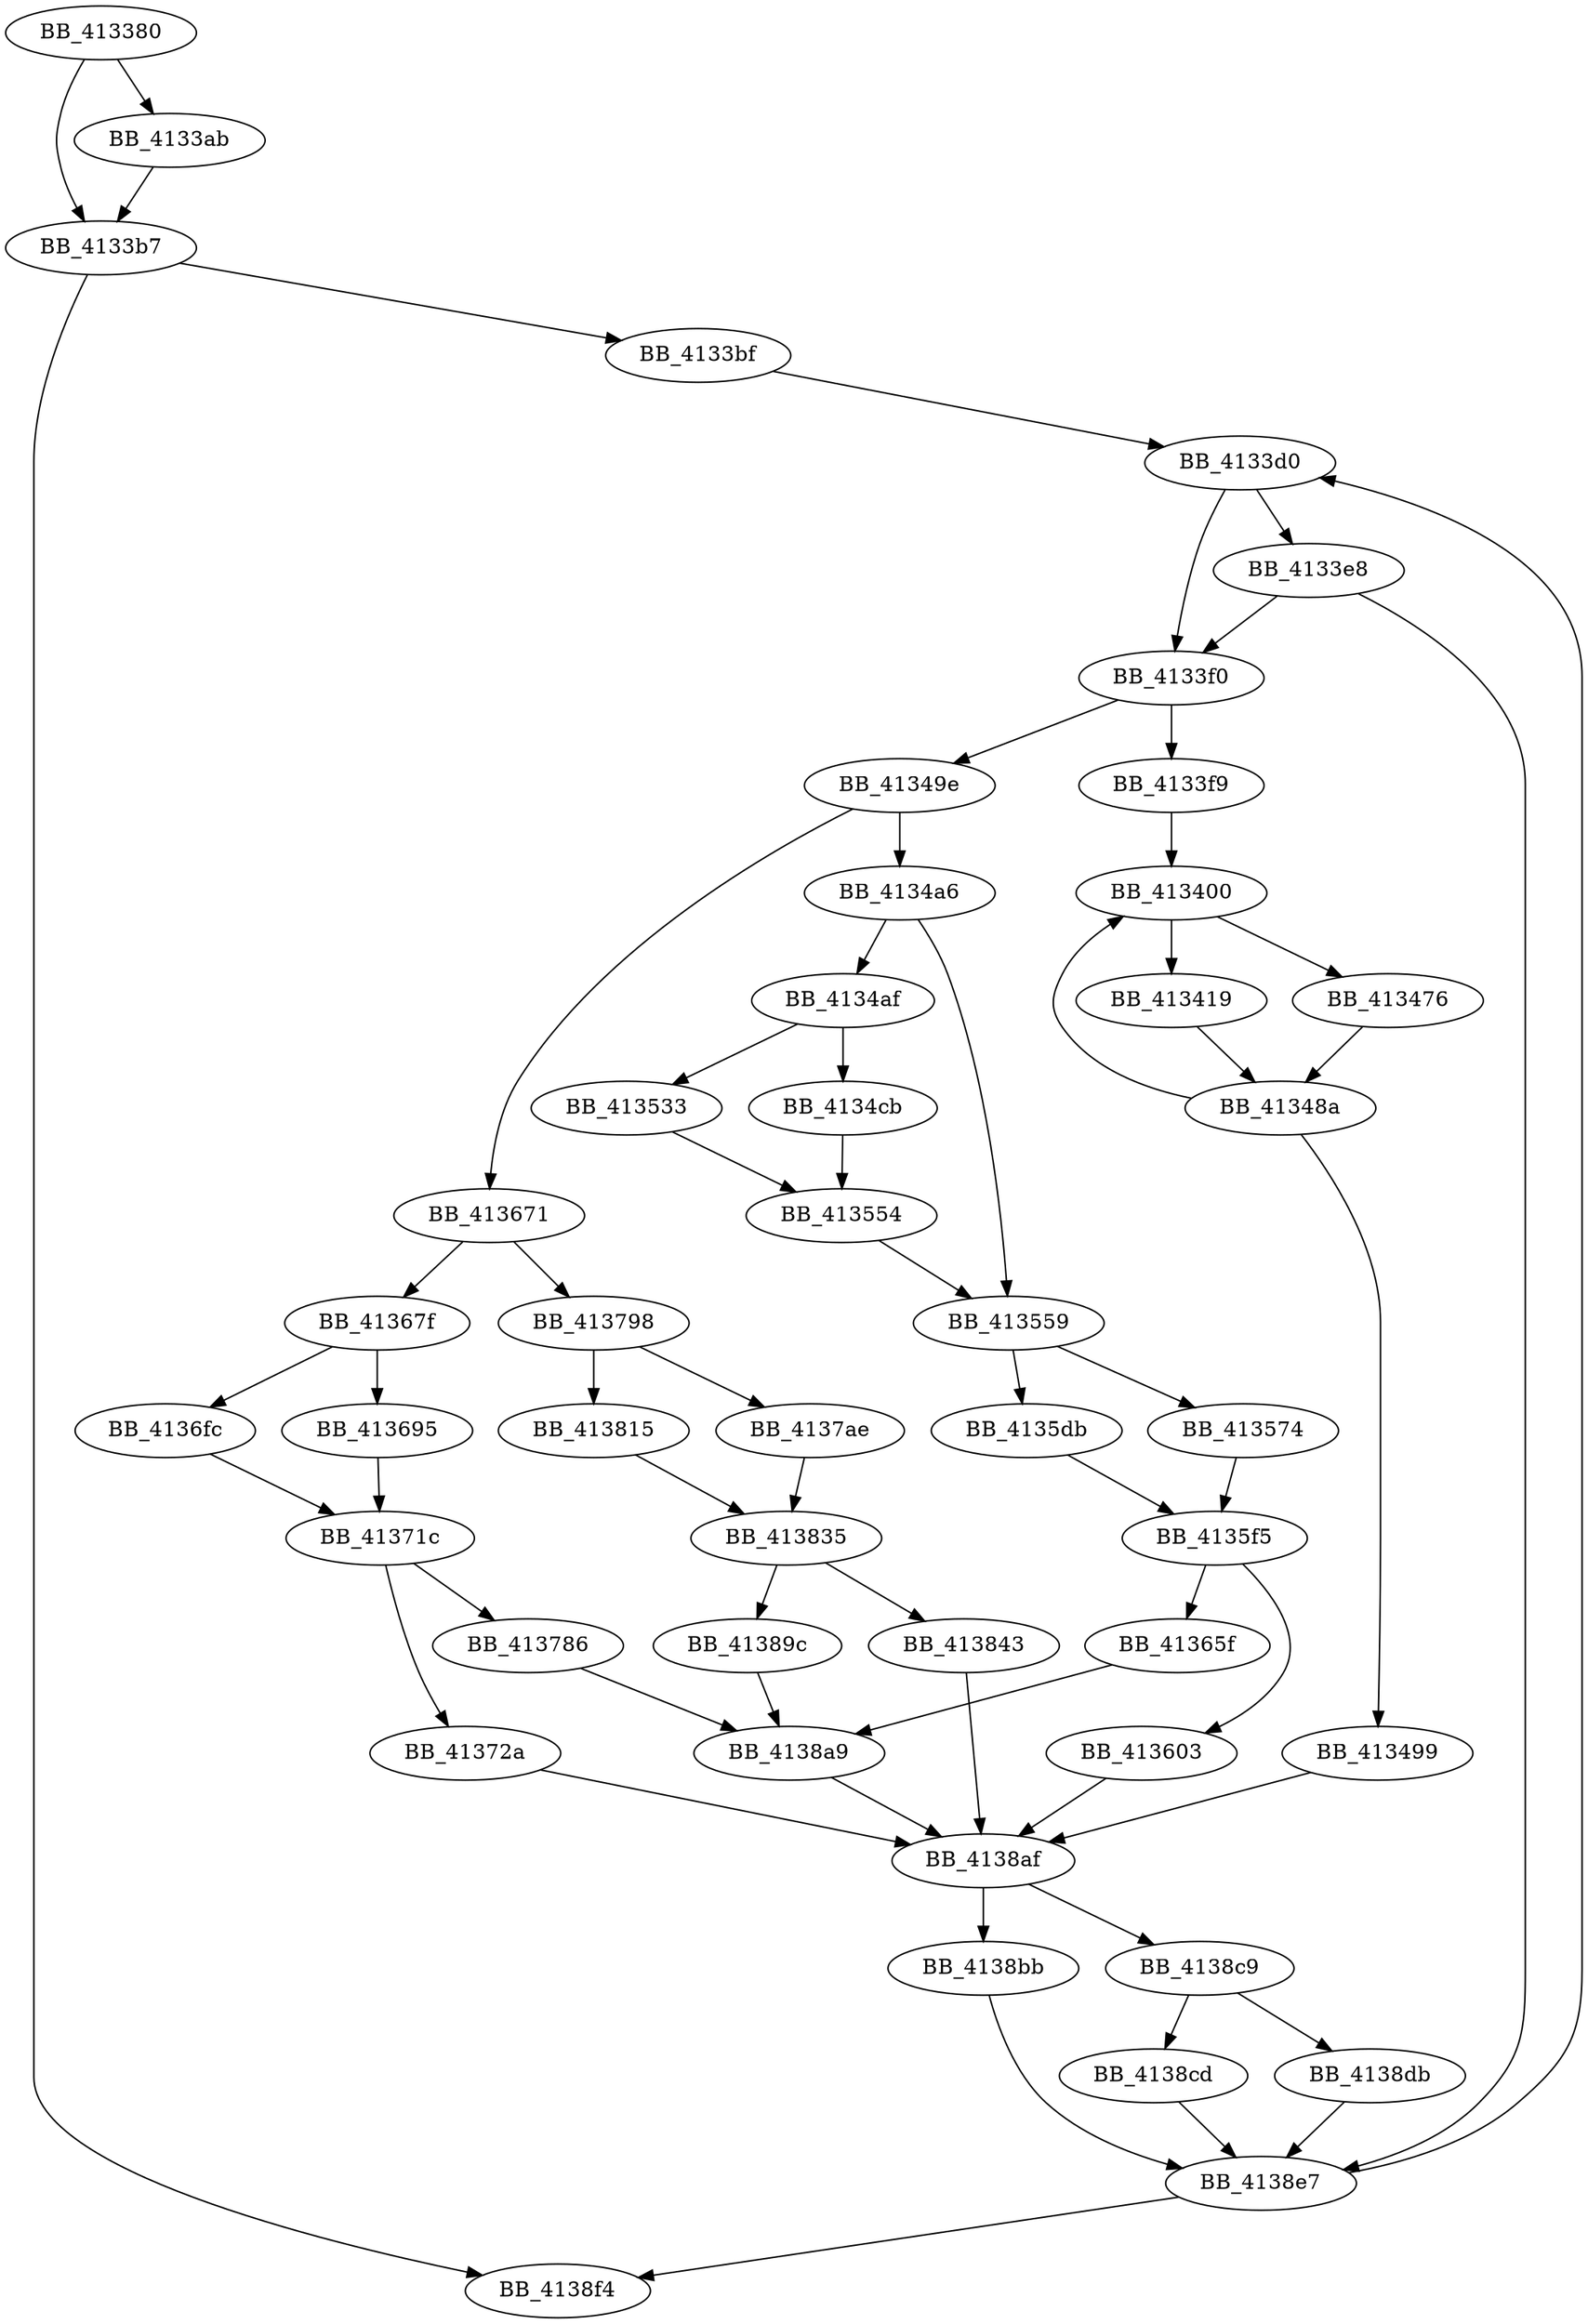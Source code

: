 DiGraph sub_413380{
BB_413380->BB_4133ab
BB_413380->BB_4133b7
BB_4133ab->BB_4133b7
BB_4133b7->BB_4133bf
BB_4133b7->BB_4138f4
BB_4133bf->BB_4133d0
BB_4133d0->BB_4133e8
BB_4133d0->BB_4133f0
BB_4133e8->BB_4133f0
BB_4133e8->BB_4138e7
BB_4133f0->BB_4133f9
BB_4133f0->BB_41349e
BB_4133f9->BB_413400
BB_413400->BB_413419
BB_413400->BB_413476
BB_413419->BB_41348a
BB_413476->BB_41348a
BB_41348a->BB_413400
BB_41348a->BB_413499
BB_413499->BB_4138af
BB_41349e->BB_4134a6
BB_41349e->BB_413671
BB_4134a6->BB_4134af
BB_4134a6->BB_413559
BB_4134af->BB_4134cb
BB_4134af->BB_413533
BB_4134cb->BB_413554
BB_413533->BB_413554
BB_413554->BB_413559
BB_413559->BB_413574
BB_413559->BB_4135db
BB_413574->BB_4135f5
BB_4135db->BB_4135f5
BB_4135f5->BB_413603
BB_4135f5->BB_41365f
BB_413603->BB_4138af
BB_41365f->BB_4138a9
BB_413671->BB_41367f
BB_413671->BB_413798
BB_41367f->BB_413695
BB_41367f->BB_4136fc
BB_413695->BB_41371c
BB_4136fc->BB_41371c
BB_41371c->BB_41372a
BB_41371c->BB_413786
BB_41372a->BB_4138af
BB_413786->BB_4138a9
BB_413798->BB_4137ae
BB_413798->BB_413815
BB_4137ae->BB_413835
BB_413815->BB_413835
BB_413835->BB_413843
BB_413835->BB_41389c
BB_413843->BB_4138af
BB_41389c->BB_4138a9
BB_4138a9->BB_4138af
BB_4138af->BB_4138bb
BB_4138af->BB_4138c9
BB_4138bb->BB_4138e7
BB_4138c9->BB_4138cd
BB_4138c9->BB_4138db
BB_4138cd->BB_4138e7
BB_4138db->BB_4138e7
BB_4138e7->BB_4133d0
BB_4138e7->BB_4138f4
}
